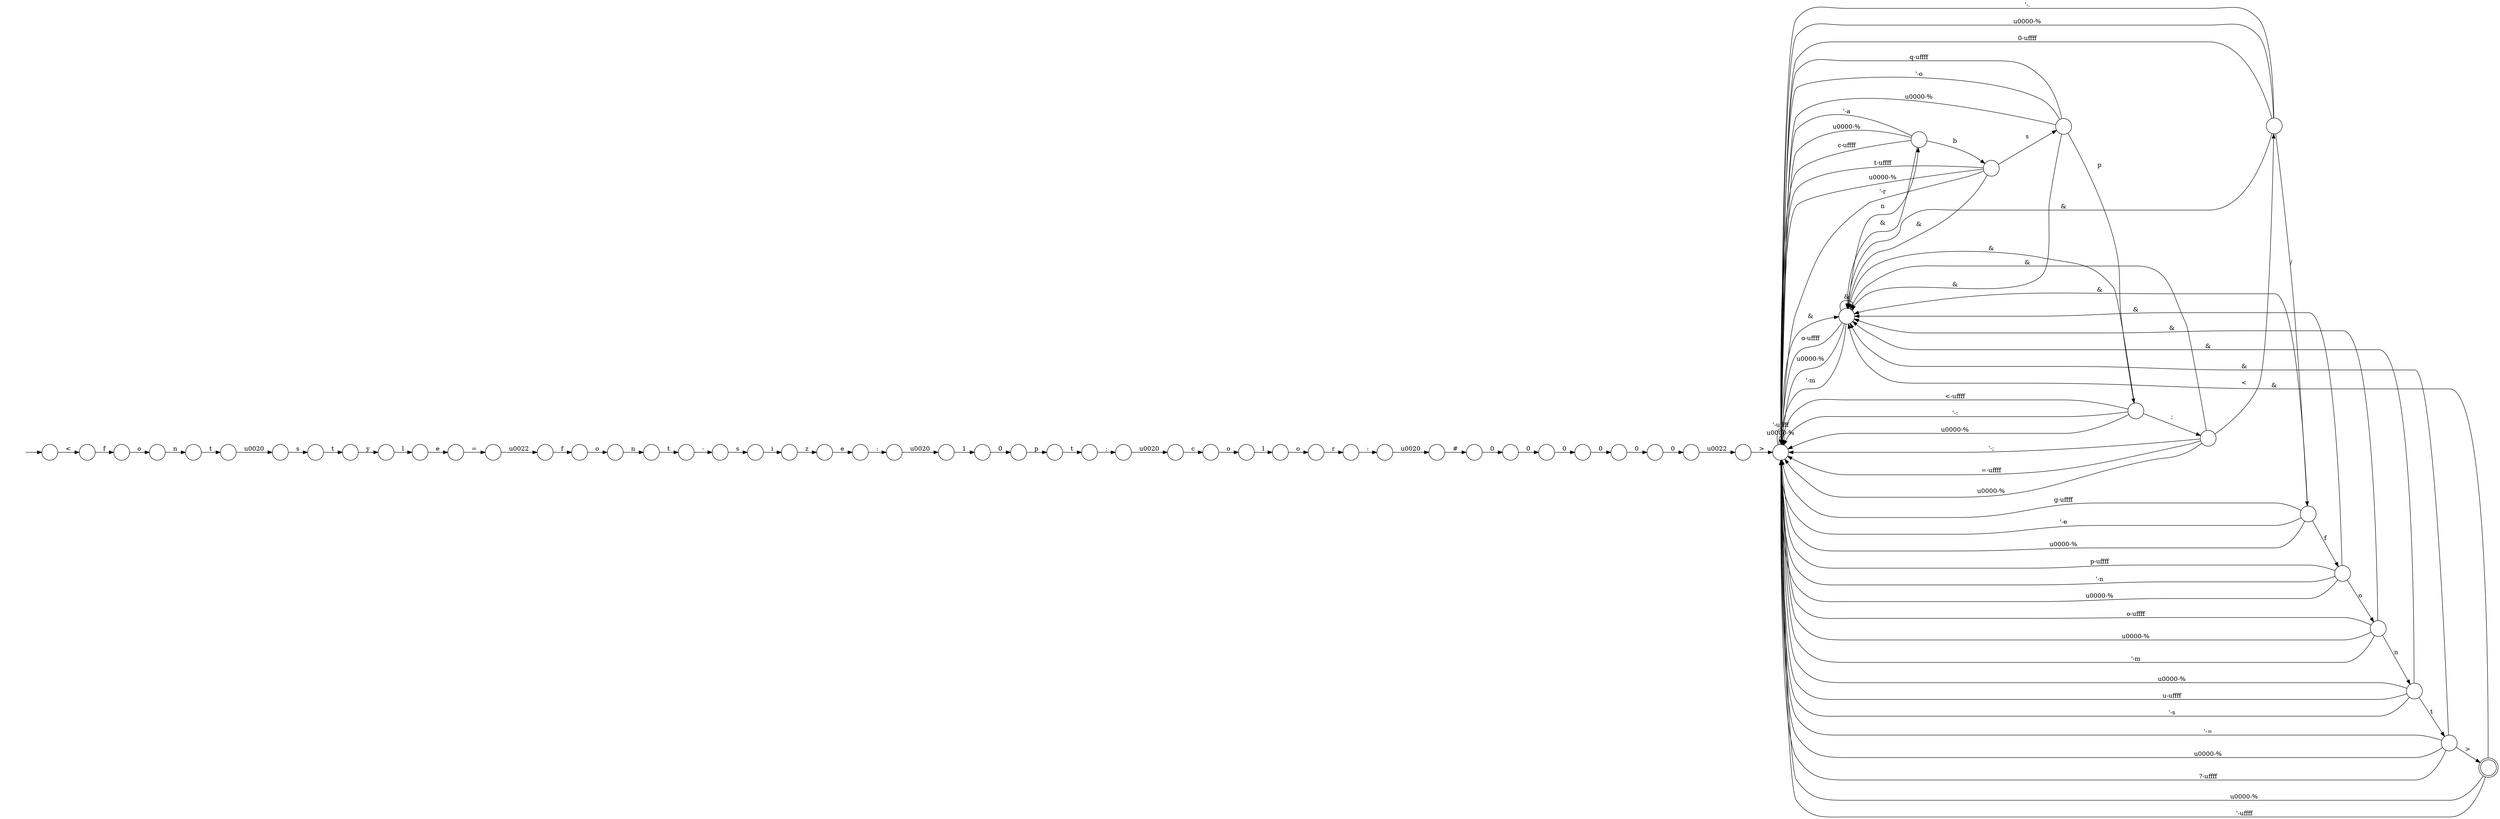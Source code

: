 digraph Automaton {
  rankdir = LR;
  0 [shape=circle,label=""];
  0 -> 30 [label="t"]
  1 [shape=circle,label=""];
  1 -> 33 [label="0"]
  2 [shape=circle,label=""];
  2 -> 39 [label="'-."]
  2 -> 37 [label="&"]
  2 -> 25 [label="/"]
  2 -> 39 [label="\u0000-%"]
  2 -> 39 [label="0-\uffff"]
  3 [shape=circle,label=""];
  3 -> 5 [label="f"]
  4 [shape=circle,label=""];
  4 -> 24 [label="o"]
  5 [shape=circle,label=""];
  5 -> 36 [label="o"]
  6 [shape=circle,label=""];
  6 -> 29 [label="-"]
  7 [shape=circle,label=""];
  7 -> 0 [label="n"]
  8 [shape=circle,label=""];
  8 -> 14 [label="p"]
  9 [shape=circle,label=""];
  9 -> 34 [label="\u0020"]
  10 [shape=circle,label=""];
  10 -> 39 [label="q-\uffff"]
  10 -> 39 [label="'-o"]
  10 -> 37 [label="&"]
  10 -> 42 [label="p"]
  10 -> 39 [label="\u0000-%"]
  11 [shape=circle,label=""];
  11 -> 56 [label="0"]
  12 [shape=circle,label=""];
  12 -> 39 [label="p-\uffff"]
  12 -> 39 [label="'-n"]
  12 -> 37 [label="&"]
  12 -> 39 [label="\u0000-%"]
  12 -> 21 [label="o"]
  13 [shape=circle,label=""];
  13 -> 1 [label="0"]
  14 [shape=circle,label=""];
  14 -> 15 [label="t"]
  15 [shape=circle,label=""];
  15 -> 9 [label=";"]
  16 [shape=circle,label=""];
  16 -> 39 [label="'-a"]
  16 -> 37 [label="&"]
  16 -> 31 [label="b"]
  16 -> 39 [label="\u0000-%"]
  16 -> 39 [label="c-\uffff"]
  17 [shape=circle,label=""];
  17 -> 13 [label="0"]
  18 [shape=circle,label=""];
  18 -> 26 [label=":"]
  19 [shape=circle,label=""];
  19 -> 3 [label="\u0022"]
  20 [shape=circle,label=""];
  20 -> 22 [label="z"]
  21 [shape=circle,label=""];
  21 -> 41 [label="n"]
  21 -> 39 [label="o-\uffff"]
  21 -> 37 [label="&"]
  21 -> 39 [label="\u0000-%"]
  21 -> 39 [label="'-m"]
  22 [shape=circle,label=""];
  22 -> 18 [label="e"]
  23 [shape=circle,label=""];
  initial [shape=plaintext,label=""];
  initial -> 23
  23 -> 51 [label="<"]
  24 [shape=circle,label=""];
  24 -> 49 [label="l"]
  25 [shape=circle,label=""];
  25 -> 12 [label="f"]
  25 -> 37 [label="&"]
  25 -> 39 [label="g-\uffff"]
  25 -> 39 [label="'-e"]
  25 -> 39 [label="\u0000-%"]
  26 [shape=circle,label=""];
  26 -> 40 [label="\u0020"]
  27 [shape=circle,label=""];
  27 -> 47 [label="y"]
  28 [shape=circle,label=""];
  28 -> 39 [label="'-;"]
  28 -> 39 [label="=-\uffff"]
  28 -> 37 [label="&"]
  28 -> 39 [label="\u0000-%"]
  28 -> 2 [label="<"]
  29 [shape=circle,label=""];
  29 -> 44 [label="s"]
  30 [shape=circle,label=""];
  30 -> 35 [label="\u0020"]
  31 [shape=circle,label=""];
  31 -> 37 [label="&"]
  31 -> 10 [label="s"]
  31 -> 39 [label="t-\uffff"]
  31 -> 39 [label="\u0000-%"]
  31 -> 39 [label="'-r"]
  32 [shape=circle,label=""];
  32 -> 7 [label="o"]
  33 [shape=circle,label=""];
  33 -> 11 [label="0"]
  34 [shape=circle,label=""];
  34 -> 4 [label="c"]
  35 [shape=circle,label=""];
  35 -> 52 [label="s"]
  36 [shape=circle,label=""];
  36 -> 46 [label="n"]
  37 [shape=circle,label=""];
  37 -> 16 [label="n"]
  37 -> 39 [label="o-\uffff"]
  37 -> 37 [label="&"]
  37 -> 39 [label="\u0000-%"]
  37 -> 39 [label="'-m"]
  38 [shape=circle,label=""];
  38 -> 55 [label="r"]
  39 [shape=circle,label=""];
  39 -> 37 [label="&"]
  39 -> 39 [label="\u0000-%"]
  39 -> 39 [label="'-\uffff"]
  40 [shape=circle,label=""];
  40 -> 58 [label="1"]
  41 [shape=circle,label=""];
  41 -> 54 [label="t"]
  41 -> 37 [label="&"]
  41 -> 39 [label="\u0000-%"]
  41 -> 39 [label="u-\uffff"]
  41 -> 39 [label="'-s"]
  42 [shape=circle,label=""];
  42 -> 39 [label="<-\uffff"]
  42 -> 39 [label="'-:"]
  42 -> 37 [label="&"]
  42 -> 28 [label=";"]
  42 -> 39 [label="\u0000-%"]
  43 [shape=circle,label=""];
  43 -> 48 [label="\u0020"]
  44 [shape=circle,label=""];
  44 -> 20 [label="i"]
  45 [shape=circle,label=""];
  45 -> 19 [label="="]
  46 [shape=circle,label=""];
  46 -> 6 [label="t"]
  47 [shape=circle,label=""];
  47 -> 57 [label="l"]
  48 [shape=circle,label=""];
  48 -> 53 [label="#"]
  49 [shape=circle,label=""];
  49 -> 38 [label="o"]
  50 [shape=circle,label=""];
  50 -> 39 [label=">"]
  51 [shape=circle,label=""];
  51 -> 32 [label="f"]
  52 [shape=circle,label=""];
  52 -> 27 [label="t"]
  53 [shape=circle,label=""];
  53 -> 17 [label="0"]
  54 [shape=circle,label=""];
  54 -> 37 [label="&"]
  54 -> 59 [label=">"]
  54 -> 39 [label="'-="]
  54 -> 39 [label="\u0000-%"]
  54 -> 39 [label="?-\uffff"]
  55 [shape=circle,label=""];
  55 -> 43 [label=":"]
  56 [shape=circle,label=""];
  56 -> 50 [label="\u0022"]
  57 [shape=circle,label=""];
  57 -> 45 [label="e"]
  58 [shape=circle,label=""];
  58 -> 8 [label="0"]
  59 [shape=doublecircle,label=""];
  59 -> 37 [label="&"]
  59 -> 39 [label="\u0000-%"]
  59 -> 39 [label="'-\uffff"]
}

